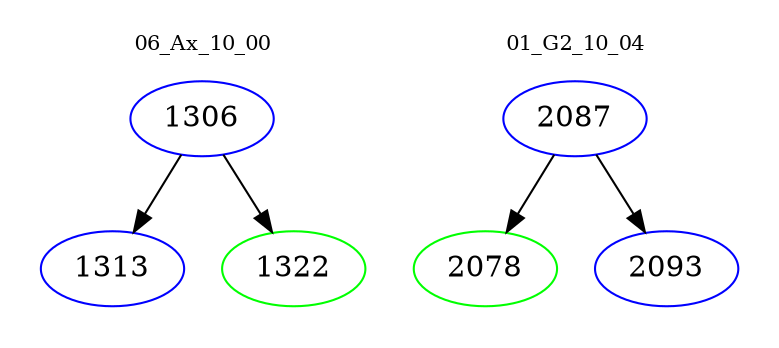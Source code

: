 digraph{
subgraph cluster_0 {
color = white
label = "06_Ax_10_00";
fontsize=10;
T0_1306 [label="1306", color="blue"]
T0_1306 -> T0_1313 [color="black"]
T0_1313 [label="1313", color="blue"]
T0_1306 -> T0_1322 [color="black"]
T0_1322 [label="1322", color="green"]
}
subgraph cluster_1 {
color = white
label = "01_G2_10_04";
fontsize=10;
T1_2087 [label="2087", color="blue"]
T1_2087 -> T1_2078 [color="black"]
T1_2078 [label="2078", color="green"]
T1_2087 -> T1_2093 [color="black"]
T1_2093 [label="2093", color="blue"]
}
}
